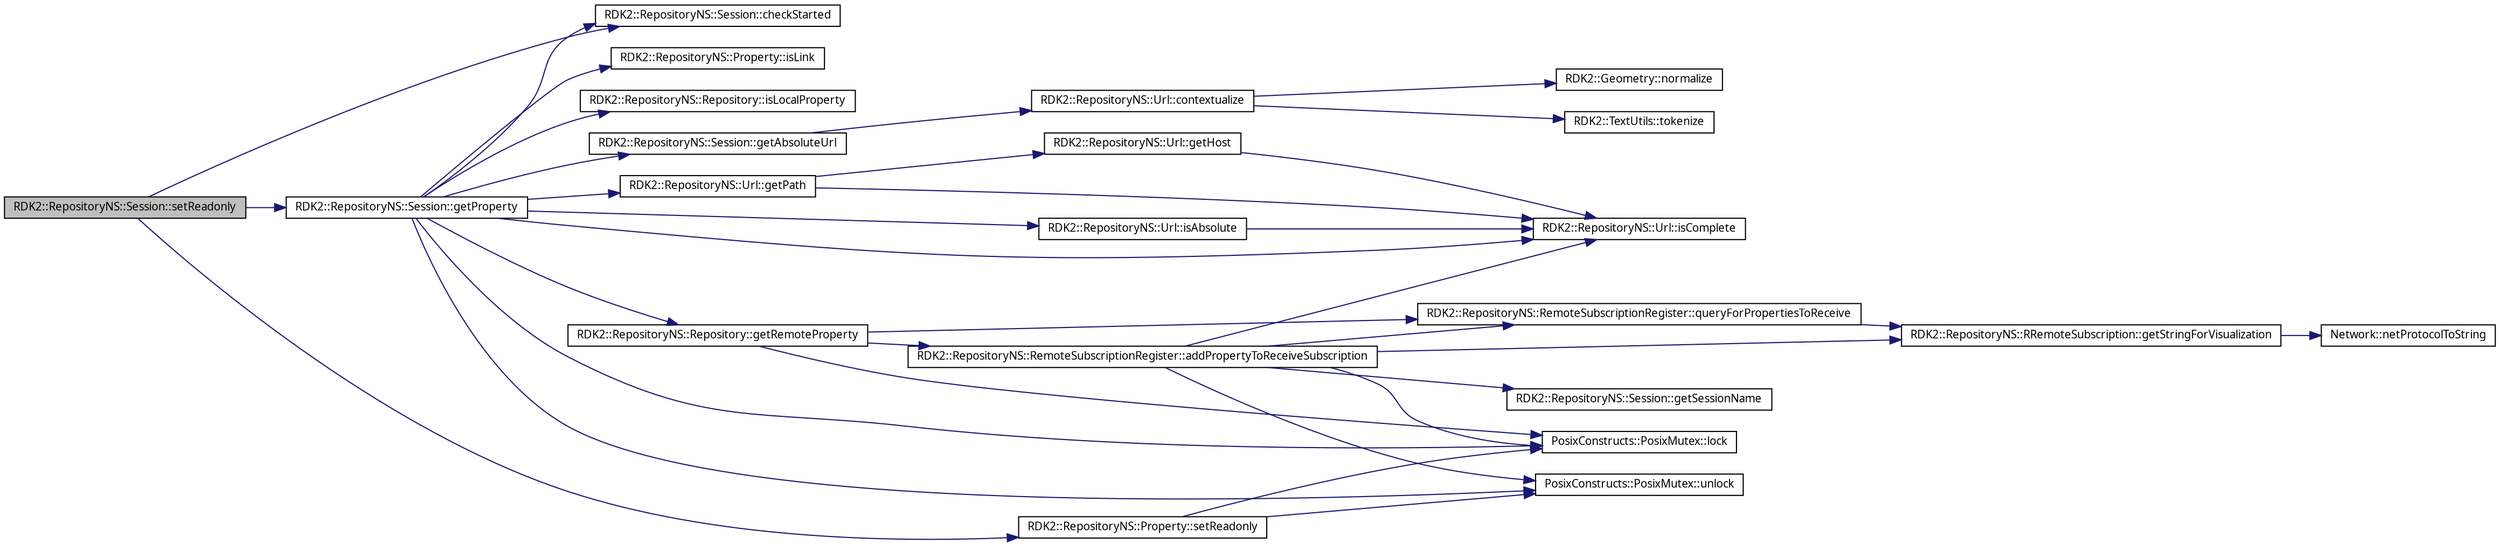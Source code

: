 digraph G
{
  edge [fontname="FreeSans.ttf",fontsize=10,labelfontname="FreeSans.ttf",labelfontsize=10];
  node [fontname="FreeSans.ttf",fontsize=10,shape=record];
  rankdir=LR;
  Node1 [label="RDK2::RepositoryNS::Session::setReadonly",height=0.2,width=0.4,color="black", fillcolor="grey75", style="filled" fontcolor="black"];
  Node1 -> Node2 [color="midnightblue",fontsize=10,style="solid",fontname="FreeSans.ttf"];
  Node2 [label="RDK2::RepositoryNS::Session::checkStarted",height=0.2,width=0.4,color="black", fillcolor="white", style="filled",URL="$class_r_d_k2_1_1_repository_n_s_1_1_session.html#ff936230f47beed933e20e2d72252a8c"];
  Node1 -> Node3 [color="midnightblue",fontsize=10,style="solid",fontname="FreeSans.ttf"];
  Node3 [label="RDK2::RepositoryNS::Session::getProperty",height=0.2,width=0.4,color="black", fillcolor="white", style="filled",URL="$class_r_d_k2_1_1_repository_n_s_1_1_session.html#d236be4bde92ccb417e1f68d1f933a4a"];
  Node3 -> Node2 [color="midnightblue",fontsize=10,style="solid",fontname="FreeSans.ttf"];
  Node3 -> Node4 [color="midnightblue",fontsize=10,style="solid",fontname="FreeSans.ttf"];
  Node4 [label="RDK2::RepositoryNS::Session::getAbsoluteUrl",height=0.2,width=0.4,color="black", fillcolor="white", style="filled",URL="$class_r_d_k2_1_1_repository_n_s_1_1_session.html#21a63108c47a913e2714ce2bb0195788",tooltip="Get absolute url from (possibly relative)."];
  Node4 -> Node5 [color="midnightblue",fontsize=10,style="solid",fontname="FreeSans.ttf"];
  Node5 [label="RDK2::RepositoryNS::Url::contextualize",height=0.2,width=0.4,color="black", fillcolor="white", style="filled",URL="$class_r_d_k2_1_1_repository_n_s_1_1_url.html#fb560d1f59472ca8e87f7c6e02f8adf5",tooltip="Returns the url contextualized in the."];
  Node5 -> Node6 [color="midnightblue",fontsize=10,style="solid",fontname="FreeSans.ttf"];
  Node6 [label="RDK2::Geometry::normalize",height=0.2,width=0.4,color="black", fillcolor="white", style="filled",URL="$namespace_r_d_k2_1_1_geometry.html#b20ab681f69dc7c48fcab19862a7c106",tooltip="Normalizes an array, values in."];
  Node5 -> Node7 [color="midnightblue",fontsize=10,style="solid",fontname="FreeSans.ttf"];
  Node7 [label="RDK2::TextUtils::tokenize",height=0.2,width=0.4,color="black", fillcolor="white", style="filled",URL="$namespace_r_d_k2_1_1_text_utils.html#dfdd03fa173d2c6a8142b0cf14f374ce",tooltip="Tokenizes a string."];
  Node3 -> Node8 [color="midnightblue",fontsize=10,style="solid",fontname="FreeSans.ttf"];
  Node8 [label="RDK2::RepositoryNS::Url::getPath",height=0.2,width=0.4,color="black", fillcolor="white", style="filled",URL="$class_r_d_k2_1_1_repository_n_s_1_1_url.html#1f0e7e4aa59080900c84f132c1f96c30",tooltip="If the url is complete, returns the corresponding absolute url (without the host..."];
  Node8 -> Node9 [color="midnightblue",fontsize=10,style="solid",fontname="FreeSans.ttf"];
  Node9 [label="RDK2::RepositoryNS::Url::getHost",height=0.2,width=0.4,color="black", fillcolor="white", style="filled",URL="$class_r_d_k2_1_1_repository_n_s_1_1_url.html#7675daf3393f4ad0cb25cddf336ae278",tooltip="Returns the host of the url, if it is complete; otherwise it returns &quot;&quot;..."];
  Node9 -> Node10 [color="midnightblue",fontsize=10,style="solid",fontname="FreeSans.ttf"];
  Node10 [label="RDK2::RepositoryNS::Url::isComplete",height=0.2,width=0.4,color="black", fillcolor="white", style="filled",URL="$class_r_d_k2_1_1_repository_n_s_1_1_url.html#9e90fb1eb460c600234f029ad7e09fc7",tooltip="Url is complete when it has also the host part (i.e. it begins with &quot;rdk://&quot;)..."];
  Node8 -> Node10 [color="midnightblue",fontsize=10,style="solid",fontname="FreeSans.ttf"];
  Node3 -> Node11 [color="midnightblue",fontsize=10,style="solid",fontname="FreeSans.ttf"];
  Node11 [label="RDK2::RepositoryNS::Repository::getRemoteProperty",height=0.2,width=0.4,color="black", fillcolor="white", style="filled",URL="$class_r_d_k2_1_1_repository_n_s_1_1_repository.html#4497ee789162cfbdd0cbf5738eb7bbe1"];
  Node11 -> Node12 [color="midnightblue",fontsize=10,style="solid",fontname="FreeSans.ttf"];
  Node12 [label="RDK2::RepositoryNS::RemoteSubscriptionRegister::addPropertyToReceiveSubscription",height=0.2,width=0.4,color="black", fillcolor="white", style="filled",URL="$class_r_d_k2_1_1_repository_n_s_1_1_remote_subscription_register.html#3cfa3512c06f5b644cf9af56d8038f21"];
  Node12 -> Node13 [color="midnightblue",fontsize=10,style="solid",fontname="FreeSans.ttf"];
  Node13 [label="RDK2::RepositoryNS::Session::getSessionName",height=0.2,width=0.4,color="black", fillcolor="white", style="filled",URL="$class_r_d_k2_1_1_repository_n_s_1_1_session.html#3039cfa4eec6a51ee5d451d5fd3d052a"];
  Node12 -> Node14 [color="midnightblue",fontsize=10,style="solid",fontname="FreeSans.ttf"];
  Node14 [label="RDK2::RepositoryNS::RRemoteSubscription::getStringForVisualization",height=0.2,width=0.4,color="black", fillcolor="white", style="filled",URL="$struct_r_d_k2_1_1_repository_n_s_1_1_r_remote_subscription.html#a5e17e632b1047b1ed686c19f77d6b4f",tooltip="Returns a string to be used to visualize the object."];
  Node14 -> Node15 [color="midnightblue",fontsize=10,style="solid",fontname="FreeSans.ttf"];
  Node15 [label="Network::netProtocolToString",height=0.2,width=0.4,color="black", fillcolor="white", style="filled",URL="$namespace_network.html#caffb4fb20080680f8a1d5768e423f9d"];
  Node12 -> Node10 [color="midnightblue",fontsize=10,style="solid",fontname="FreeSans.ttf"];
  Node12 -> Node16 [color="midnightblue",fontsize=10,style="solid",fontname="FreeSans.ttf"];
  Node16 [label="PosixConstructs::PosixMutex::lock",height=0.2,width=0.4,color="black", fillcolor="white", style="filled",URL="$class_posix_constructs_1_1_posix_mutex.html#45e42845140324802a68a81ec1d9ee09"];
  Node12 -> Node17 [color="midnightblue",fontsize=10,style="solid",fontname="FreeSans.ttf"];
  Node17 [label="RDK2::RepositoryNS::RemoteSubscriptionRegister::queryForPropertiesToReceive",height=0.2,width=0.4,color="black", fillcolor="white", style="filled",URL="$class_r_d_k2_1_1_repository_n_s_1_1_remote_subscription_register.html#576b56dbf5b8455b7d029cfc86b344ed"];
  Node17 -> Node14 [color="midnightblue",fontsize=10,style="solid",fontname="FreeSans.ttf"];
  Node12 -> Node18 [color="midnightblue",fontsize=10,style="solid",fontname="FreeSans.ttf"];
  Node18 [label="PosixConstructs::PosixMutex::unlock",height=0.2,width=0.4,color="black", fillcolor="white", style="filled",URL="$class_posix_constructs_1_1_posix_mutex.html#f735e71d6e450bfc520527f37fab8edc"];
  Node11 -> Node16 [color="midnightblue",fontsize=10,style="solid",fontname="FreeSans.ttf"];
  Node11 -> Node17 [color="midnightblue",fontsize=10,style="solid",fontname="FreeSans.ttf"];
  Node3 -> Node19 [color="midnightblue",fontsize=10,style="solid",fontname="FreeSans.ttf"];
  Node19 [label="RDK2::RepositoryNS::Url::isAbsolute",height=0.2,width=0.4,color="black", fillcolor="white", style="filled",URL="$class_r_d_k2_1_1_repository_n_s_1_1_url.html#389d18554fb89eaa2f7e20c60508dc88",tooltip="Url is absolute if it isn&#39;t complete and begins with a &quot;/&quot;."];
  Node19 -> Node10 [color="midnightblue",fontsize=10,style="solid",fontname="FreeSans.ttf"];
  Node3 -> Node10 [color="midnightblue",fontsize=10,style="solid",fontname="FreeSans.ttf"];
  Node3 -> Node20 [color="midnightblue",fontsize=10,style="solid",fontname="FreeSans.ttf"];
  Node20 [label="RDK2::RepositoryNS::Property::isLink",height=0.2,width=0.4,color="black", fillcolor="white", style="filled",URL="$class_r_d_k2_1_1_repository_n_s_1_1_property.html#cd0dedc2d8e3c138252e4fe33846fbca"];
  Node3 -> Node21 [color="midnightblue",fontsize=10,style="solid",fontname="FreeSans.ttf"];
  Node21 [label="RDK2::RepositoryNS::Repository::isLocalProperty",height=0.2,width=0.4,color="black", fillcolor="white", style="filled",URL="$class_r_d_k2_1_1_repository_n_s_1_1_repository.html#08ff705379463e5d355c4ef0942d7250"];
  Node3 -> Node16 [color="midnightblue",fontsize=10,style="solid",fontname="FreeSans.ttf"];
  Node3 -> Node18 [color="midnightblue",fontsize=10,style="solid",fontname="FreeSans.ttf"];
  Node1 -> Node22 [color="midnightblue",fontsize=10,style="solid",fontname="FreeSans.ttf"];
  Node22 [label="RDK2::RepositoryNS::Property::setReadonly",height=0.2,width=0.4,color="black", fillcolor="white", style="filled",URL="$class_r_d_k2_1_1_repository_n_s_1_1_property.html#152bfa19da11d19d6c89846060ba5151"];
  Node22 -> Node16 [color="midnightblue",fontsize=10,style="solid",fontname="FreeSans.ttf"];
  Node22 -> Node18 [color="midnightblue",fontsize=10,style="solid",fontname="FreeSans.ttf"];
}
